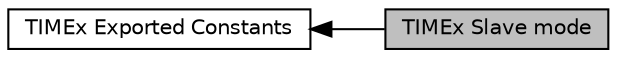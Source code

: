 digraph "TIMEx Slave mode"
{
  edge [fontname="Helvetica",fontsize="10",labelfontname="Helvetica",labelfontsize="10"];
  node [fontname="Helvetica",fontsize="10",shape=record];
  rankdir=LR;
  Node1 [label="TIMEx Exported Constants",height=0.2,width=0.4,color="black", fillcolor="white", style="filled",URL="$group___t_i_m_ex___exported___constants.html"];
  Node0 [label="TIMEx Slave mode",height=0.2,width=0.4,color="black", fillcolor="grey75", style="filled", fontcolor="black"];
  Node1->Node0 [shape=plaintext, dir="back", style="solid"];
}
